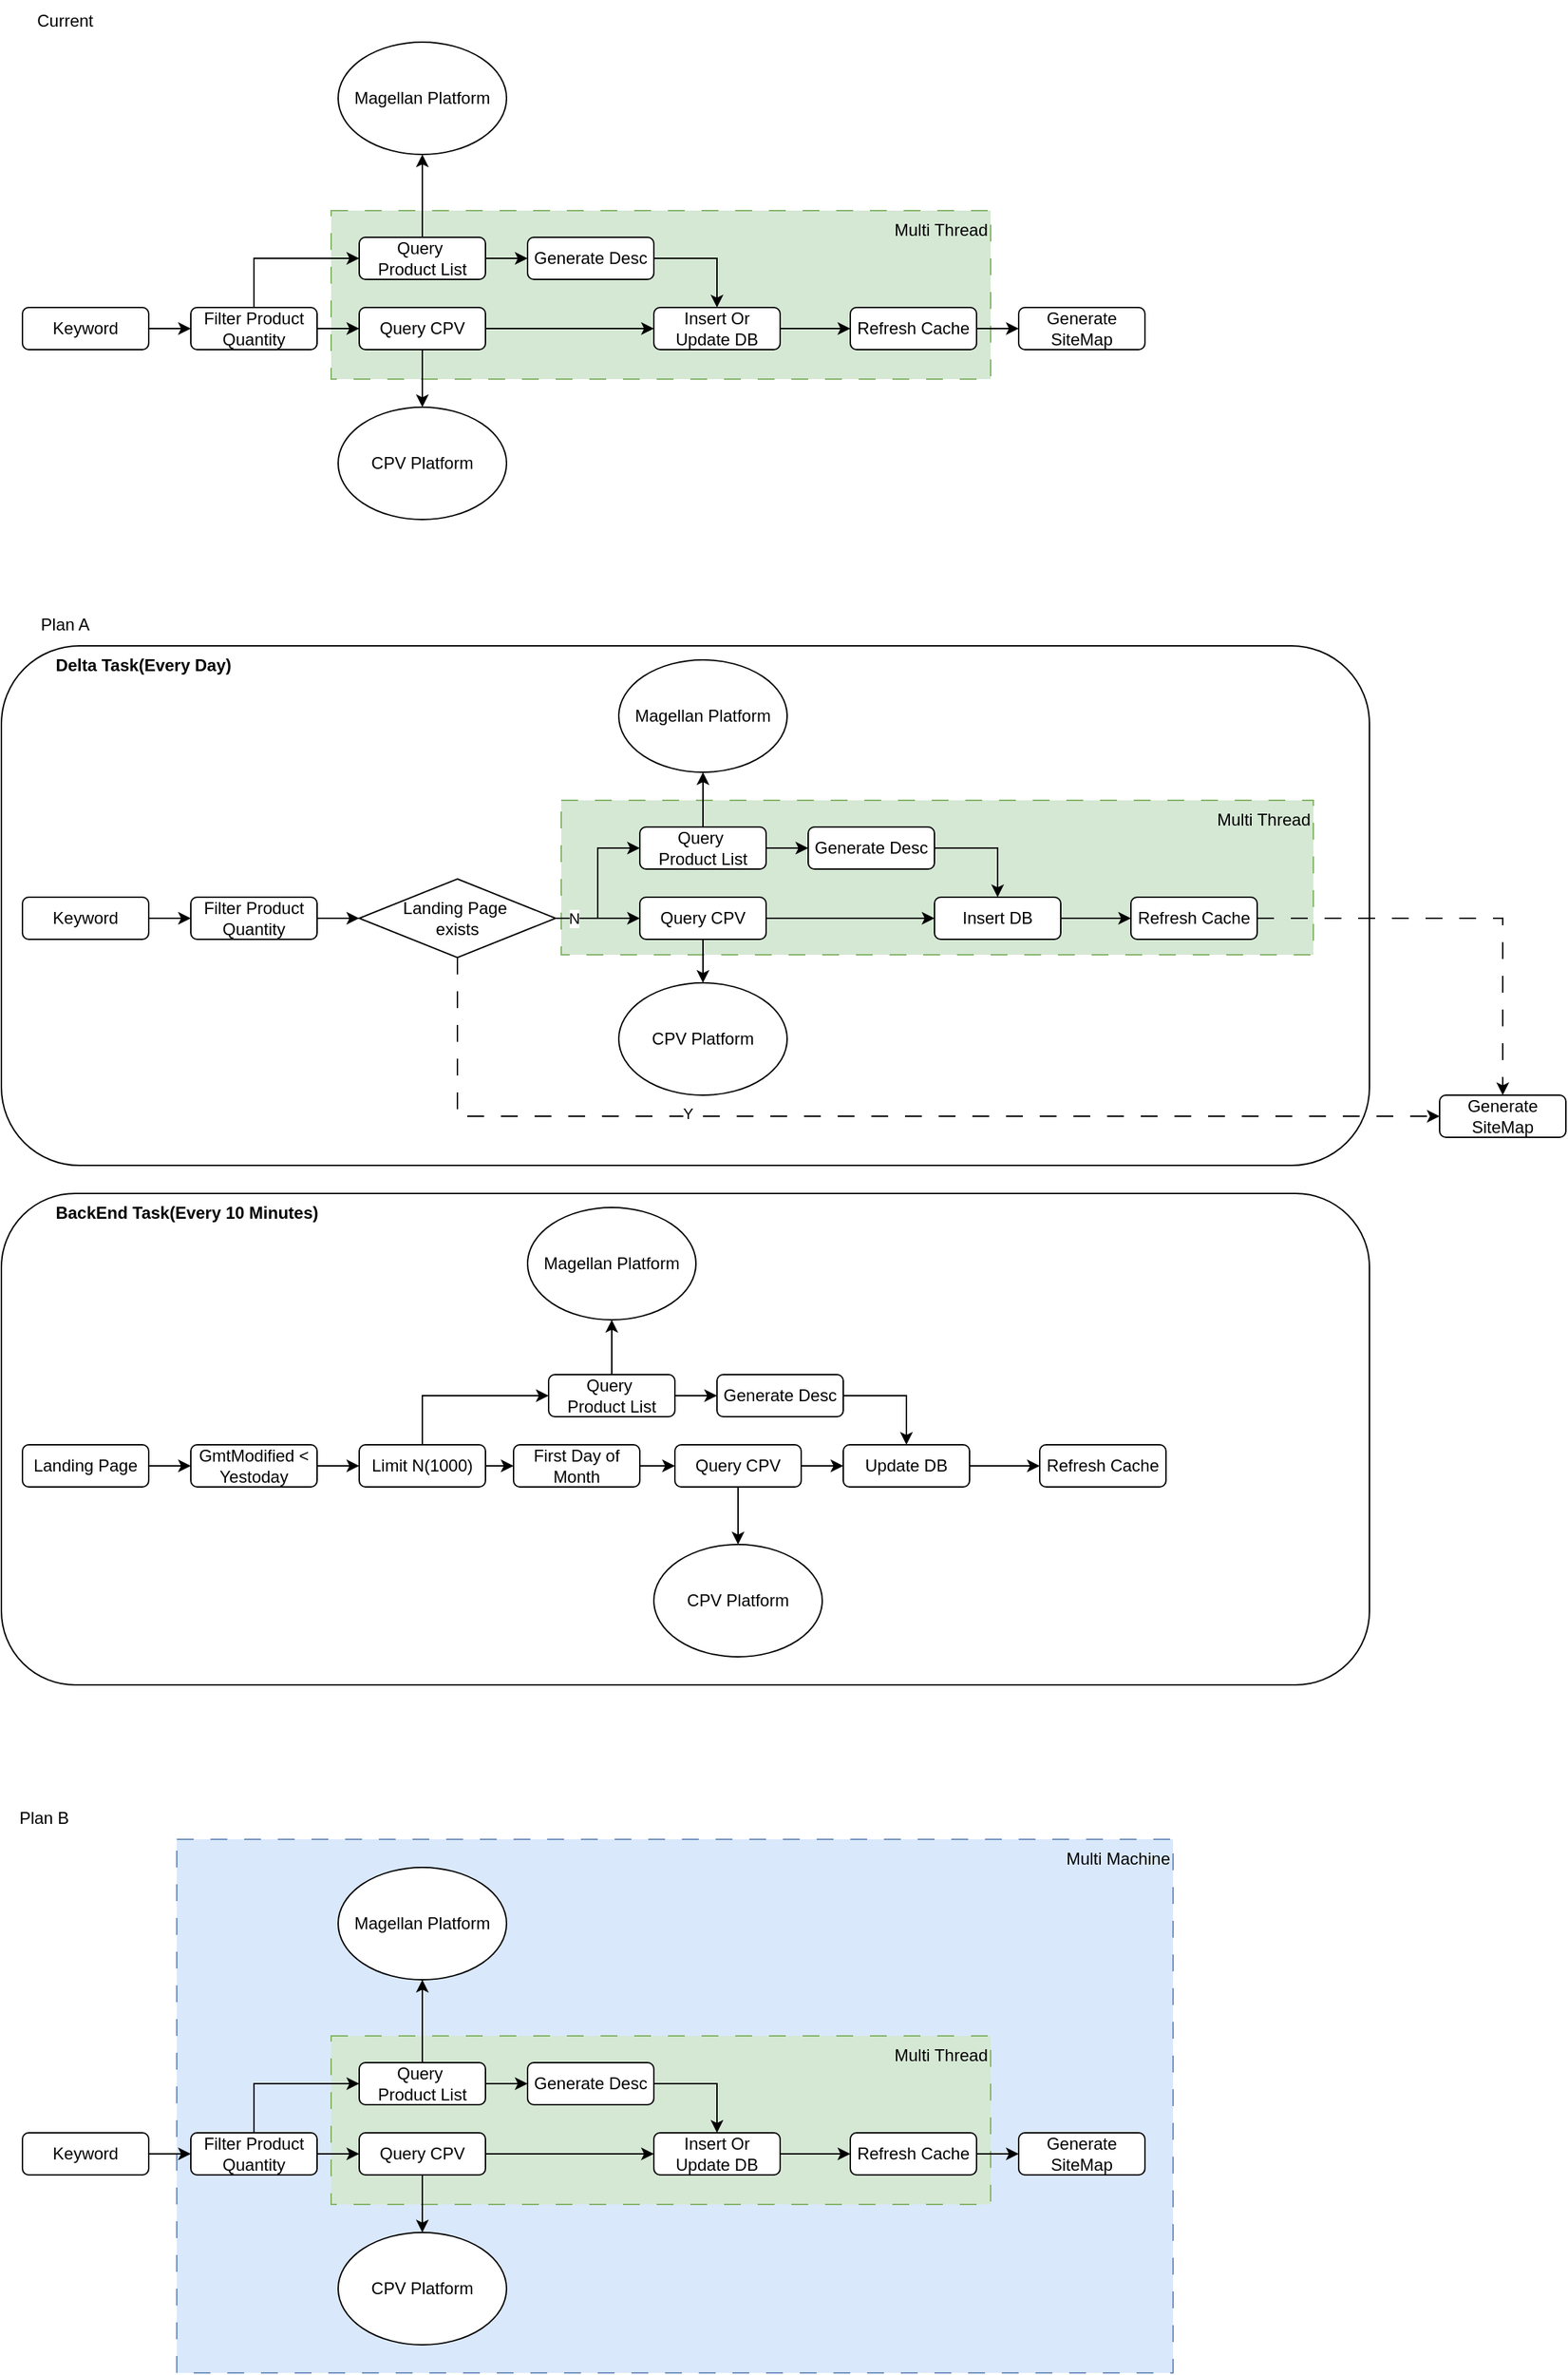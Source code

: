<mxfile version="24.4.14" type="github">
  <diagram name="第 1 页" id="h08WxK1OJK9P_dThIWVY">
    <mxGraphModel dx="1434" dy="673" grid="1" gridSize="10" guides="1" tooltips="1" connect="1" arrows="1" fold="1" page="1" pageScale="1" pageWidth="827" pageHeight="1169" math="0" shadow="0">
      <root>
        <mxCell id="0" />
        <mxCell id="1" parent="0" />
        <mxCell id="wpOWByaT0sS5YUf1Cxvb-101" value="Multi Machine" style="rounded=0;whiteSpace=wrap;html=1;fillColor=#dae8fc;strokeColor=#6c8ebf;dashed=1;dashPattern=12 12;align=right;verticalAlign=top;" parent="1" vertex="1">
          <mxGeometry x="140" y="1330" width="710" height="380" as="geometry" />
        </mxCell>
        <mxCell id="wpOWByaT0sS5YUf1Cxvb-43" value="&amp;nbsp; &amp;nbsp; &amp;nbsp; &amp;nbsp; &amp;nbsp; &amp;nbsp;&lt;b&gt;Delta Task(Every Day)&lt;/b&gt;" style="rounded=1;whiteSpace=wrap;html=1;align=left;verticalAlign=top;" parent="1" vertex="1">
          <mxGeometry x="15" y="480" width="975" height="370" as="geometry" />
        </mxCell>
        <mxCell id="wpOWByaT0sS5YUf1Cxvb-10" value="Multi Thread" style="rounded=0;whiteSpace=wrap;html=1;align=right;verticalAlign=top;fillColor=#d5e8d4;strokeColor=#82b366;dashed=1;dashPattern=12 12;" parent="1" vertex="1">
          <mxGeometry x="250" y="170" width="470" height="120" as="geometry" />
        </mxCell>
        <mxCell id="EFIGJ6aBogPd2Uy-ziXT-7" style="edgeStyle=orthogonalEdgeStyle;rounded=0;orthogonalLoop=1;jettySize=auto;html=1;exitX=1;exitY=0.5;exitDx=0;exitDy=0;entryX=0;entryY=0.5;entryDx=0;entryDy=0;" parent="1" source="EFIGJ6aBogPd2Uy-ziXT-8" target="EFIGJ6aBogPd2Uy-ziXT-13" edge="1">
          <mxGeometry relative="1" as="geometry" />
        </mxCell>
        <mxCell id="EFIGJ6aBogPd2Uy-ziXT-8" value="Keyword" style="rounded=1;whiteSpace=wrap;html=1;" parent="1" vertex="1">
          <mxGeometry x="30" y="239" width="90" height="30" as="geometry" />
        </mxCell>
        <mxCell id="EFIGJ6aBogPd2Uy-ziXT-10" style="edgeStyle=orthogonalEdgeStyle;rounded=0;orthogonalLoop=1;jettySize=auto;html=1;exitX=1;exitY=0.5;exitDx=0;exitDy=0;entryX=0;entryY=0.5;entryDx=0;entryDy=0;" parent="1" source="EFIGJ6aBogPd2Uy-ziXT-13" target="EFIGJ6aBogPd2Uy-ziXT-17" edge="1">
          <mxGeometry relative="1" as="geometry" />
        </mxCell>
        <mxCell id="wpOWByaT0sS5YUf1Cxvb-4" style="edgeStyle=orthogonalEdgeStyle;rounded=0;orthogonalLoop=1;jettySize=auto;html=1;exitX=0.5;exitY=0;exitDx=0;exitDy=0;entryX=0;entryY=0.5;entryDx=0;entryDy=0;" parent="1" source="EFIGJ6aBogPd2Uy-ziXT-13" target="wpOWByaT0sS5YUf1Cxvb-1" edge="1">
          <mxGeometry relative="1" as="geometry" />
        </mxCell>
        <mxCell id="EFIGJ6aBogPd2Uy-ziXT-13" value="Filter Product Quantity" style="rounded=1;whiteSpace=wrap;html=1;" parent="1" vertex="1">
          <mxGeometry x="150" y="239" width="90" height="30" as="geometry" />
        </mxCell>
        <mxCell id="EFIGJ6aBogPd2Uy-ziXT-16" style="edgeStyle=orthogonalEdgeStyle;rounded=0;orthogonalLoop=1;jettySize=auto;html=1;exitX=1;exitY=0.5;exitDx=0;exitDy=0;entryX=0;entryY=0.5;entryDx=0;entryDy=0;" parent="1" source="EFIGJ6aBogPd2Uy-ziXT-17" target="EFIGJ6aBogPd2Uy-ziXT-21" edge="1">
          <mxGeometry relative="1" as="geometry" />
        </mxCell>
        <mxCell id="wpOWByaT0sS5YUf1Cxvb-7" style="edgeStyle=orthogonalEdgeStyle;rounded=0;orthogonalLoop=1;jettySize=auto;html=1;exitX=0.5;exitY=1;exitDx=0;exitDy=0;entryX=0.5;entryY=0;entryDx=0;entryDy=0;" parent="1" source="EFIGJ6aBogPd2Uy-ziXT-17" target="wpOWByaT0sS5YUf1Cxvb-3" edge="1">
          <mxGeometry relative="1" as="geometry" />
        </mxCell>
        <mxCell id="EFIGJ6aBogPd2Uy-ziXT-17" value="Query CPV" style="rounded=1;whiteSpace=wrap;html=1;" parent="1" vertex="1">
          <mxGeometry x="270" y="239" width="90" height="30" as="geometry" />
        </mxCell>
        <mxCell id="EFIGJ6aBogPd2Uy-ziXT-18" style="edgeStyle=orthogonalEdgeStyle;rounded=0;orthogonalLoop=1;jettySize=auto;html=1;exitX=1;exitY=0.5;exitDx=0;exitDy=0;entryX=0.5;entryY=0;entryDx=0;entryDy=0;" parent="1" source="EFIGJ6aBogPd2Uy-ziXT-19" target="EFIGJ6aBogPd2Uy-ziXT-21" edge="1">
          <mxGeometry relative="1" as="geometry" />
        </mxCell>
        <mxCell id="EFIGJ6aBogPd2Uy-ziXT-19" value="Generate Desc" style="rounded=1;whiteSpace=wrap;html=1;" parent="1" vertex="1">
          <mxGeometry x="390" y="189" width="90" height="30" as="geometry" />
        </mxCell>
        <mxCell id="EFIGJ6aBogPd2Uy-ziXT-20" style="edgeStyle=orthogonalEdgeStyle;rounded=0;orthogonalLoop=1;jettySize=auto;html=1;exitX=1;exitY=0.5;exitDx=0;exitDy=0;entryX=0;entryY=0.5;entryDx=0;entryDy=0;" parent="1" source="EFIGJ6aBogPd2Uy-ziXT-21" target="EFIGJ6aBogPd2Uy-ziXT-22" edge="1">
          <mxGeometry relative="1" as="geometry" />
        </mxCell>
        <mxCell id="EFIGJ6aBogPd2Uy-ziXT-21" value="Insert Or Update DB" style="rounded=1;whiteSpace=wrap;html=1;" parent="1" vertex="1">
          <mxGeometry x="480" y="239" width="90" height="30" as="geometry" />
        </mxCell>
        <mxCell id="wpOWByaT0sS5YUf1Cxvb-78" style="edgeStyle=orthogonalEdgeStyle;rounded=0;orthogonalLoop=1;jettySize=auto;html=1;exitX=1;exitY=0.5;exitDx=0;exitDy=0;entryX=0;entryY=0.5;entryDx=0;entryDy=0;" parent="1" source="EFIGJ6aBogPd2Uy-ziXT-22" target="wpOWByaT0sS5YUf1Cxvb-77" edge="1">
          <mxGeometry relative="1" as="geometry" />
        </mxCell>
        <mxCell id="EFIGJ6aBogPd2Uy-ziXT-22" value="Refresh Cache" style="rounded=1;whiteSpace=wrap;html=1;" parent="1" vertex="1">
          <mxGeometry x="620" y="239" width="90" height="30" as="geometry" />
        </mxCell>
        <mxCell id="wpOWByaT0sS5YUf1Cxvb-5" style="edgeStyle=orthogonalEdgeStyle;rounded=0;orthogonalLoop=1;jettySize=auto;html=1;exitX=1;exitY=0.5;exitDx=0;exitDy=0;entryX=0;entryY=0.5;entryDx=0;entryDy=0;" parent="1" source="wpOWByaT0sS5YUf1Cxvb-1" target="EFIGJ6aBogPd2Uy-ziXT-19" edge="1">
          <mxGeometry relative="1" as="geometry" />
        </mxCell>
        <mxCell id="wpOWByaT0sS5YUf1Cxvb-6" style="edgeStyle=orthogonalEdgeStyle;rounded=0;orthogonalLoop=1;jettySize=auto;html=1;exitX=0.5;exitY=0;exitDx=0;exitDy=0;entryX=0.5;entryY=1;entryDx=0;entryDy=0;" parent="1" source="wpOWByaT0sS5YUf1Cxvb-1" target="wpOWByaT0sS5YUf1Cxvb-2" edge="1">
          <mxGeometry relative="1" as="geometry" />
        </mxCell>
        <mxCell id="wpOWByaT0sS5YUf1Cxvb-1" value="Query&amp;nbsp;&lt;div&gt;Product List&lt;/div&gt;" style="rounded=1;whiteSpace=wrap;html=1;" parent="1" vertex="1">
          <mxGeometry x="270" y="189" width="90" height="30" as="geometry" />
        </mxCell>
        <mxCell id="wpOWByaT0sS5YUf1Cxvb-2" value="Magellan Platform" style="ellipse;whiteSpace=wrap;html=1;" parent="1" vertex="1">
          <mxGeometry x="255" y="50" width="120" height="80" as="geometry" />
        </mxCell>
        <mxCell id="wpOWByaT0sS5YUf1Cxvb-3" value="CPV Platform" style="ellipse;whiteSpace=wrap;html=1;" parent="1" vertex="1">
          <mxGeometry x="255" y="310" width="120" height="80" as="geometry" />
        </mxCell>
        <mxCell id="wpOWByaT0sS5YUf1Cxvb-11" value="Multi Thread" style="rounded=0;whiteSpace=wrap;html=1;align=right;verticalAlign=top;fillColor=#d5e8d4;strokeColor=#82b366;dashed=1;dashPattern=12 12;" parent="1" vertex="1">
          <mxGeometry x="414" y="590" width="536" height="110" as="geometry" />
        </mxCell>
        <mxCell id="wpOWByaT0sS5YUf1Cxvb-12" style="edgeStyle=orthogonalEdgeStyle;rounded=0;orthogonalLoop=1;jettySize=auto;html=1;exitX=1;exitY=0.5;exitDx=0;exitDy=0;entryX=0;entryY=0.5;entryDx=0;entryDy=0;" parent="1" source="wpOWByaT0sS5YUf1Cxvb-13" target="wpOWByaT0sS5YUf1Cxvb-16" edge="1">
          <mxGeometry relative="1" as="geometry" />
        </mxCell>
        <mxCell id="wpOWByaT0sS5YUf1Cxvb-13" value="Keyword" style="rounded=1;whiteSpace=wrap;html=1;" parent="1" vertex="1">
          <mxGeometry x="30" y="659" width="90" height="30" as="geometry" />
        </mxCell>
        <mxCell id="wpOWByaT0sS5YUf1Cxvb-33" style="edgeStyle=orthogonalEdgeStyle;rounded=0;orthogonalLoop=1;jettySize=auto;html=1;exitX=1;exitY=0.5;exitDx=0;exitDy=0;entryX=0;entryY=0.5;entryDx=0;entryDy=0;" parent="1" source="wpOWByaT0sS5YUf1Cxvb-16" target="wpOWByaT0sS5YUf1Cxvb-32" edge="1">
          <mxGeometry relative="1" as="geometry" />
        </mxCell>
        <mxCell id="wpOWByaT0sS5YUf1Cxvb-16" value="Filter Product Quantity" style="rounded=1;whiteSpace=wrap;html=1;" parent="1" vertex="1">
          <mxGeometry x="150" y="659" width="90" height="30" as="geometry" />
        </mxCell>
        <mxCell id="wpOWByaT0sS5YUf1Cxvb-17" style="edgeStyle=orthogonalEdgeStyle;rounded=0;orthogonalLoop=1;jettySize=auto;html=1;exitX=1;exitY=0.5;exitDx=0;exitDy=0;entryX=0;entryY=0.5;entryDx=0;entryDy=0;" parent="1" source="wpOWByaT0sS5YUf1Cxvb-19" target="wpOWByaT0sS5YUf1Cxvb-23" edge="1">
          <mxGeometry relative="1" as="geometry" />
        </mxCell>
        <mxCell id="wpOWByaT0sS5YUf1Cxvb-41" style="edgeStyle=orthogonalEdgeStyle;rounded=0;orthogonalLoop=1;jettySize=auto;html=1;exitX=0.5;exitY=1;exitDx=0;exitDy=0;entryX=0.5;entryY=0;entryDx=0;entryDy=0;" parent="1" source="wpOWByaT0sS5YUf1Cxvb-19" target="wpOWByaT0sS5YUf1Cxvb-29" edge="1">
          <mxGeometry relative="1" as="geometry" />
        </mxCell>
        <mxCell id="wpOWByaT0sS5YUf1Cxvb-19" value="Query CPV" style="rounded=1;whiteSpace=wrap;html=1;" parent="1" vertex="1">
          <mxGeometry x="470" y="659" width="90" height="30" as="geometry" />
        </mxCell>
        <mxCell id="wpOWByaT0sS5YUf1Cxvb-20" style="edgeStyle=orthogonalEdgeStyle;rounded=0;orthogonalLoop=1;jettySize=auto;html=1;exitX=1;exitY=0.5;exitDx=0;exitDy=0;entryX=0.5;entryY=0;entryDx=0;entryDy=0;" parent="1" source="wpOWByaT0sS5YUf1Cxvb-21" target="wpOWByaT0sS5YUf1Cxvb-23" edge="1">
          <mxGeometry relative="1" as="geometry" />
        </mxCell>
        <mxCell id="wpOWByaT0sS5YUf1Cxvb-21" value="Generate Desc" style="rounded=1;whiteSpace=wrap;html=1;" parent="1" vertex="1">
          <mxGeometry x="590" y="609" width="90" height="30" as="geometry" />
        </mxCell>
        <mxCell id="wpOWByaT0sS5YUf1Cxvb-22" style="edgeStyle=orthogonalEdgeStyle;rounded=0;orthogonalLoop=1;jettySize=auto;html=1;exitX=1;exitY=0.5;exitDx=0;exitDy=0;entryX=0;entryY=0.5;entryDx=0;entryDy=0;" parent="1" source="wpOWByaT0sS5YUf1Cxvb-23" target="wpOWByaT0sS5YUf1Cxvb-24" edge="1">
          <mxGeometry relative="1" as="geometry" />
        </mxCell>
        <mxCell id="wpOWByaT0sS5YUf1Cxvb-23" value="Insert DB" style="rounded=1;whiteSpace=wrap;html=1;" parent="1" vertex="1">
          <mxGeometry x="680" y="659" width="90" height="30" as="geometry" />
        </mxCell>
        <mxCell id="rWTe-UbAtPyR_N0cMhuv-1" style="edgeStyle=orthogonalEdgeStyle;rounded=0;orthogonalLoop=1;jettySize=auto;html=1;exitX=1;exitY=0.5;exitDx=0;exitDy=0;entryX=0.5;entryY=0;entryDx=0;entryDy=0;dashed=1;dashPattern=12 12;" edge="1" parent="1" source="wpOWByaT0sS5YUf1Cxvb-24" target="wpOWByaT0sS5YUf1Cxvb-74">
          <mxGeometry relative="1" as="geometry" />
        </mxCell>
        <mxCell id="wpOWByaT0sS5YUf1Cxvb-24" value="Refresh Cache" style="rounded=1;whiteSpace=wrap;html=1;" parent="1" vertex="1">
          <mxGeometry x="820" y="659" width="90" height="30" as="geometry" />
        </mxCell>
        <mxCell id="wpOWByaT0sS5YUf1Cxvb-25" style="edgeStyle=orthogonalEdgeStyle;rounded=0;orthogonalLoop=1;jettySize=auto;html=1;exitX=1;exitY=0.5;exitDx=0;exitDy=0;entryX=0;entryY=0.5;entryDx=0;entryDy=0;" parent="1" source="wpOWByaT0sS5YUf1Cxvb-27" target="wpOWByaT0sS5YUf1Cxvb-21" edge="1">
          <mxGeometry relative="1" as="geometry" />
        </mxCell>
        <mxCell id="wpOWByaT0sS5YUf1Cxvb-40" style="edgeStyle=orthogonalEdgeStyle;rounded=0;orthogonalLoop=1;jettySize=auto;html=1;exitX=0.5;exitY=0;exitDx=0;exitDy=0;entryX=0.5;entryY=1;entryDx=0;entryDy=0;" parent="1" source="wpOWByaT0sS5YUf1Cxvb-27" target="wpOWByaT0sS5YUf1Cxvb-28" edge="1">
          <mxGeometry relative="1" as="geometry" />
        </mxCell>
        <mxCell id="wpOWByaT0sS5YUf1Cxvb-27" value="Query&amp;nbsp;&lt;div&gt;Product List&lt;/div&gt;" style="rounded=1;whiteSpace=wrap;html=1;" parent="1" vertex="1">
          <mxGeometry x="470" y="609" width="90" height="30" as="geometry" />
        </mxCell>
        <mxCell id="wpOWByaT0sS5YUf1Cxvb-28" value="Magellan Platform" style="ellipse;whiteSpace=wrap;html=1;" parent="1" vertex="1">
          <mxGeometry x="455" y="490" width="120" height="80" as="geometry" />
        </mxCell>
        <mxCell id="wpOWByaT0sS5YUf1Cxvb-29" value="CPV Platform" style="ellipse;whiteSpace=wrap;html=1;" parent="1" vertex="1">
          <mxGeometry x="455" y="720" width="120" height="80" as="geometry" />
        </mxCell>
        <mxCell id="wpOWByaT0sS5YUf1Cxvb-30" value="Plan A" style="text;html=1;align=center;verticalAlign=middle;resizable=0;points=[];autosize=1;strokeColor=none;fillColor=none;" parent="1" vertex="1">
          <mxGeometry x="30" y="450" width="60" height="30" as="geometry" />
        </mxCell>
        <mxCell id="wpOWByaT0sS5YUf1Cxvb-34" style="edgeStyle=orthogonalEdgeStyle;rounded=0;orthogonalLoop=1;jettySize=auto;html=1;exitX=1;exitY=0.5;exitDx=0;exitDy=0;entryX=0;entryY=0.5;entryDx=0;entryDy=0;" parent="1" source="wpOWByaT0sS5YUf1Cxvb-32" target="wpOWByaT0sS5YUf1Cxvb-19" edge="1">
          <mxGeometry relative="1" as="geometry" />
        </mxCell>
        <mxCell id="wpOWByaT0sS5YUf1Cxvb-35" style="edgeStyle=orthogonalEdgeStyle;rounded=0;orthogonalLoop=1;jettySize=auto;html=1;exitX=1;exitY=0.5;exitDx=0;exitDy=0;entryX=0;entryY=0.5;entryDx=0;entryDy=0;" parent="1" source="wpOWByaT0sS5YUf1Cxvb-32" target="wpOWByaT0sS5YUf1Cxvb-27" edge="1">
          <mxGeometry relative="1" as="geometry" />
        </mxCell>
        <mxCell id="wpOWByaT0sS5YUf1Cxvb-39" value="N" style="edgeLabel;html=1;align=center;verticalAlign=middle;resizable=0;points=[];" parent="wpOWByaT0sS5YUf1Cxvb-35" vertex="1" connectable="0">
          <mxGeometry x="-0.773" y="1" relative="1" as="geometry">
            <mxPoint y="1" as="offset" />
          </mxGeometry>
        </mxCell>
        <mxCell id="wpOWByaT0sS5YUf1Cxvb-76" style="edgeStyle=orthogonalEdgeStyle;rounded=0;orthogonalLoop=1;jettySize=auto;html=1;exitX=0.5;exitY=1;exitDx=0;exitDy=0;entryX=0;entryY=0.5;entryDx=0;entryDy=0;dashed=1;dashPattern=12 12;" parent="1" source="wpOWByaT0sS5YUf1Cxvb-32" target="wpOWByaT0sS5YUf1Cxvb-74" edge="1">
          <mxGeometry relative="1" as="geometry" />
        </mxCell>
        <mxCell id="wpOWByaT0sS5YUf1Cxvb-106" value="Y" style="edgeLabel;html=1;align=center;verticalAlign=middle;resizable=0;points=[];" parent="wpOWByaT0sS5YUf1Cxvb-76" vertex="1" connectable="0">
          <mxGeometry x="-0.319" y="2" relative="1" as="geometry">
            <mxPoint as="offset" />
          </mxGeometry>
        </mxCell>
        <mxCell id="wpOWByaT0sS5YUf1Cxvb-32" value="Landing Page&amp;nbsp;&lt;div&gt;exists&lt;/div&gt;" style="rhombus;whiteSpace=wrap;html=1;" parent="1" vertex="1">
          <mxGeometry x="270" y="646" width="140" height="56" as="geometry" />
        </mxCell>
        <mxCell id="wpOWByaT0sS5YUf1Cxvb-42" value="Current" style="text;html=1;align=center;verticalAlign=middle;resizable=0;points=[];autosize=1;strokeColor=none;fillColor=none;" parent="1" vertex="1">
          <mxGeometry x="30" y="20" width="60" height="30" as="geometry" />
        </mxCell>
        <mxCell id="wpOWByaT0sS5YUf1Cxvb-44" value="&amp;nbsp; &amp;nbsp; &amp;nbsp; &amp;nbsp; &amp;nbsp; &amp;nbsp;&lt;b&gt;BackEnd Task(Every 10 Minutes)&lt;/b&gt;" style="rounded=1;whiteSpace=wrap;html=1;align=left;verticalAlign=top;" parent="1" vertex="1">
          <mxGeometry x="15" y="870" width="975" height="350" as="geometry" />
        </mxCell>
        <mxCell id="wpOWByaT0sS5YUf1Cxvb-46" style="edgeStyle=orthogonalEdgeStyle;rounded=0;orthogonalLoop=1;jettySize=auto;html=1;exitX=1;exitY=0.5;exitDx=0;exitDy=0;entryX=0;entryY=0.5;entryDx=0;entryDy=0;" parent="1" source="wpOWByaT0sS5YUf1Cxvb-47" edge="1">
          <mxGeometry relative="1" as="geometry">
            <mxPoint x="150" y="1064" as="targetPoint" />
          </mxGeometry>
        </mxCell>
        <mxCell id="wpOWByaT0sS5YUf1Cxvb-47" value="Landing Page" style="rounded=1;whiteSpace=wrap;html=1;" parent="1" vertex="1">
          <mxGeometry x="30" y="1049" width="90" height="30" as="geometry" />
        </mxCell>
        <mxCell id="wpOWByaT0sS5YUf1Cxvb-50" style="edgeStyle=orthogonalEdgeStyle;rounded=0;orthogonalLoop=1;jettySize=auto;html=1;exitX=1;exitY=0.5;exitDx=0;exitDy=0;entryX=0;entryY=0.5;entryDx=0;entryDy=0;" parent="1" source="wpOWByaT0sS5YUf1Cxvb-52" target="wpOWByaT0sS5YUf1Cxvb-56" edge="1">
          <mxGeometry relative="1" as="geometry" />
        </mxCell>
        <mxCell id="wpOWByaT0sS5YUf1Cxvb-51" style="edgeStyle=orthogonalEdgeStyle;rounded=0;orthogonalLoop=1;jettySize=auto;html=1;exitX=0.5;exitY=1;exitDx=0;exitDy=0;entryX=0.5;entryY=0;entryDx=0;entryDy=0;" parent="1" source="wpOWByaT0sS5YUf1Cxvb-52" target="wpOWByaT0sS5YUf1Cxvb-62" edge="1">
          <mxGeometry relative="1" as="geometry" />
        </mxCell>
        <mxCell id="wpOWByaT0sS5YUf1Cxvb-52" value="Query CPV" style="rounded=1;whiteSpace=wrap;html=1;" parent="1" vertex="1">
          <mxGeometry x="495" y="1049" width="90" height="30" as="geometry" />
        </mxCell>
        <mxCell id="wpOWByaT0sS5YUf1Cxvb-53" style="edgeStyle=orthogonalEdgeStyle;rounded=0;orthogonalLoop=1;jettySize=auto;html=1;exitX=1;exitY=0.5;exitDx=0;exitDy=0;entryX=0.5;entryY=0;entryDx=0;entryDy=0;" parent="1" source="wpOWByaT0sS5YUf1Cxvb-54" target="wpOWByaT0sS5YUf1Cxvb-56" edge="1">
          <mxGeometry relative="1" as="geometry" />
        </mxCell>
        <mxCell id="wpOWByaT0sS5YUf1Cxvb-54" value="Generate Desc" style="rounded=1;whiteSpace=wrap;html=1;" parent="1" vertex="1">
          <mxGeometry x="525" y="999" width="90" height="30" as="geometry" />
        </mxCell>
        <mxCell id="wpOWByaT0sS5YUf1Cxvb-55" style="edgeStyle=orthogonalEdgeStyle;rounded=0;orthogonalLoop=1;jettySize=auto;html=1;exitX=1;exitY=0.5;exitDx=0;exitDy=0;entryX=0;entryY=0.5;entryDx=0;entryDy=0;" parent="1" source="wpOWByaT0sS5YUf1Cxvb-56" target="wpOWByaT0sS5YUf1Cxvb-57" edge="1">
          <mxGeometry relative="1" as="geometry" />
        </mxCell>
        <mxCell id="wpOWByaT0sS5YUf1Cxvb-56" value="Update DB" style="rounded=1;whiteSpace=wrap;html=1;" parent="1" vertex="1">
          <mxGeometry x="615" y="1049" width="90" height="30" as="geometry" />
        </mxCell>
        <mxCell id="wpOWByaT0sS5YUf1Cxvb-57" value="Refresh Cache" style="rounded=1;whiteSpace=wrap;html=1;" parent="1" vertex="1">
          <mxGeometry x="755" y="1049" width="90" height="30" as="geometry" />
        </mxCell>
        <mxCell id="wpOWByaT0sS5YUf1Cxvb-58" style="edgeStyle=orthogonalEdgeStyle;rounded=0;orthogonalLoop=1;jettySize=auto;html=1;exitX=1;exitY=0.5;exitDx=0;exitDy=0;entryX=0;entryY=0.5;entryDx=0;entryDy=0;" parent="1" source="wpOWByaT0sS5YUf1Cxvb-60" target="wpOWByaT0sS5YUf1Cxvb-54" edge="1">
          <mxGeometry relative="1" as="geometry" />
        </mxCell>
        <mxCell id="wpOWByaT0sS5YUf1Cxvb-59" style="edgeStyle=orthogonalEdgeStyle;rounded=0;orthogonalLoop=1;jettySize=auto;html=1;exitX=0.5;exitY=0;exitDx=0;exitDy=0;entryX=0.5;entryY=1;entryDx=0;entryDy=0;" parent="1" source="wpOWByaT0sS5YUf1Cxvb-60" target="wpOWByaT0sS5YUf1Cxvb-61" edge="1">
          <mxGeometry relative="1" as="geometry" />
        </mxCell>
        <mxCell id="wpOWByaT0sS5YUf1Cxvb-60" value="Query&amp;nbsp;&lt;div&gt;Product List&lt;/div&gt;" style="rounded=1;whiteSpace=wrap;html=1;" parent="1" vertex="1">
          <mxGeometry x="405" y="999" width="90" height="30" as="geometry" />
        </mxCell>
        <mxCell id="wpOWByaT0sS5YUf1Cxvb-61" value="Magellan Platform" style="ellipse;whiteSpace=wrap;html=1;" parent="1" vertex="1">
          <mxGeometry x="390" y="880" width="120" height="80" as="geometry" />
        </mxCell>
        <mxCell id="wpOWByaT0sS5YUf1Cxvb-62" value="CPV Platform" style="ellipse;whiteSpace=wrap;html=1;" parent="1" vertex="1">
          <mxGeometry x="480" y="1120" width="120" height="80" as="geometry" />
        </mxCell>
        <mxCell id="wpOWByaT0sS5YUf1Cxvb-64" style="edgeStyle=orthogonalEdgeStyle;rounded=0;orthogonalLoop=1;jettySize=auto;html=1;exitX=0.5;exitY=0;exitDx=0;exitDy=0;entryX=0;entryY=0.5;entryDx=0;entryDy=0;" parent="1" source="wpOWByaT0sS5YUf1Cxvb-71" target="wpOWByaT0sS5YUf1Cxvb-60" edge="1">
          <mxGeometry relative="1" as="geometry">
            <mxPoint x="410" y="1064" as="sourcePoint" />
          </mxGeometry>
        </mxCell>
        <mxCell id="wpOWByaT0sS5YUf1Cxvb-72" style="edgeStyle=orthogonalEdgeStyle;rounded=0;orthogonalLoop=1;jettySize=auto;html=1;exitX=1;exitY=0.5;exitDx=0;exitDy=0;entryX=0;entryY=0.5;entryDx=0;entryDy=0;" parent="1" source="wpOWByaT0sS5YUf1Cxvb-70" target="wpOWByaT0sS5YUf1Cxvb-71" edge="1">
          <mxGeometry relative="1" as="geometry" />
        </mxCell>
        <mxCell id="wpOWByaT0sS5YUf1Cxvb-70" value="GmtModified &amp;lt; Yestoday" style="rounded=1;whiteSpace=wrap;html=1;" parent="1" vertex="1">
          <mxGeometry x="150" y="1049" width="90" height="30" as="geometry" />
        </mxCell>
        <mxCell id="wpOWByaT0sS5YUf1Cxvb-103" style="edgeStyle=orthogonalEdgeStyle;rounded=0;orthogonalLoop=1;jettySize=auto;html=1;exitX=1;exitY=0.5;exitDx=0;exitDy=0;entryX=0;entryY=0.5;entryDx=0;entryDy=0;" parent="1" source="wpOWByaT0sS5YUf1Cxvb-71" target="wpOWByaT0sS5YUf1Cxvb-102" edge="1">
          <mxGeometry relative="1" as="geometry" />
        </mxCell>
        <mxCell id="wpOWByaT0sS5YUf1Cxvb-71" value="Limit N(1000)" style="rounded=1;whiteSpace=wrap;html=1;" parent="1" vertex="1">
          <mxGeometry x="270" y="1049" width="90" height="30" as="geometry" />
        </mxCell>
        <mxCell id="wpOWByaT0sS5YUf1Cxvb-74" value="Generate SiteMap" style="rounded=1;whiteSpace=wrap;html=1;" parent="1" vertex="1">
          <mxGeometry x="1040" y="800" width="90" height="30" as="geometry" />
        </mxCell>
        <mxCell id="wpOWByaT0sS5YUf1Cxvb-77" value="Generate SiteMap" style="rounded=1;whiteSpace=wrap;html=1;" parent="1" vertex="1">
          <mxGeometry x="740" y="239" width="90" height="30" as="geometry" />
        </mxCell>
        <mxCell id="wpOWByaT0sS5YUf1Cxvb-79" value="Plan B" style="text;html=1;align=center;verticalAlign=middle;resizable=0;points=[];autosize=1;strokeColor=none;fillColor=none;" parent="1" vertex="1">
          <mxGeometry x="15" y="1300" width="60" height="30" as="geometry" />
        </mxCell>
        <mxCell id="wpOWByaT0sS5YUf1Cxvb-80" value="Multi Thread" style="rounded=0;whiteSpace=wrap;html=1;align=right;verticalAlign=top;fillColor=#d5e8d4;strokeColor=#82b366;dashed=1;dashPattern=12 12;" parent="1" vertex="1">
          <mxGeometry x="250" y="1470" width="470" height="120" as="geometry" />
        </mxCell>
        <mxCell id="wpOWByaT0sS5YUf1Cxvb-81" style="edgeStyle=orthogonalEdgeStyle;rounded=0;orthogonalLoop=1;jettySize=auto;html=1;exitX=1;exitY=0.5;exitDx=0;exitDy=0;entryX=0;entryY=0.5;entryDx=0;entryDy=0;" parent="1" source="wpOWByaT0sS5YUf1Cxvb-82" target="wpOWByaT0sS5YUf1Cxvb-85" edge="1">
          <mxGeometry relative="1" as="geometry" />
        </mxCell>
        <mxCell id="wpOWByaT0sS5YUf1Cxvb-82" value="Keyword" style="rounded=1;whiteSpace=wrap;html=1;" parent="1" vertex="1">
          <mxGeometry x="30" y="1539" width="90" height="30" as="geometry" />
        </mxCell>
        <mxCell id="wpOWByaT0sS5YUf1Cxvb-83" style="edgeStyle=orthogonalEdgeStyle;rounded=0;orthogonalLoop=1;jettySize=auto;html=1;exitX=1;exitY=0.5;exitDx=0;exitDy=0;entryX=0;entryY=0.5;entryDx=0;entryDy=0;" parent="1" source="wpOWByaT0sS5YUf1Cxvb-85" target="wpOWByaT0sS5YUf1Cxvb-88" edge="1">
          <mxGeometry relative="1" as="geometry" />
        </mxCell>
        <mxCell id="wpOWByaT0sS5YUf1Cxvb-84" style="edgeStyle=orthogonalEdgeStyle;rounded=0;orthogonalLoop=1;jettySize=auto;html=1;exitX=0.5;exitY=0;exitDx=0;exitDy=0;entryX=0;entryY=0.5;entryDx=0;entryDy=0;" parent="1" source="wpOWByaT0sS5YUf1Cxvb-85" target="wpOWByaT0sS5YUf1Cxvb-97" edge="1">
          <mxGeometry relative="1" as="geometry" />
        </mxCell>
        <mxCell id="wpOWByaT0sS5YUf1Cxvb-85" value="Filter Product Quantity" style="rounded=1;whiteSpace=wrap;html=1;" parent="1" vertex="1">
          <mxGeometry x="150" y="1539" width="90" height="30" as="geometry" />
        </mxCell>
        <mxCell id="wpOWByaT0sS5YUf1Cxvb-86" style="edgeStyle=orthogonalEdgeStyle;rounded=0;orthogonalLoop=1;jettySize=auto;html=1;exitX=1;exitY=0.5;exitDx=0;exitDy=0;entryX=0;entryY=0.5;entryDx=0;entryDy=0;" parent="1" source="wpOWByaT0sS5YUf1Cxvb-88" target="wpOWByaT0sS5YUf1Cxvb-92" edge="1">
          <mxGeometry relative="1" as="geometry" />
        </mxCell>
        <mxCell id="wpOWByaT0sS5YUf1Cxvb-87" style="edgeStyle=orthogonalEdgeStyle;rounded=0;orthogonalLoop=1;jettySize=auto;html=1;exitX=0.5;exitY=1;exitDx=0;exitDy=0;entryX=0.5;entryY=0;entryDx=0;entryDy=0;" parent="1" source="wpOWByaT0sS5YUf1Cxvb-88" target="wpOWByaT0sS5YUf1Cxvb-99" edge="1">
          <mxGeometry relative="1" as="geometry" />
        </mxCell>
        <mxCell id="wpOWByaT0sS5YUf1Cxvb-88" value="Query CPV" style="rounded=1;whiteSpace=wrap;html=1;" parent="1" vertex="1">
          <mxGeometry x="270" y="1539" width="90" height="30" as="geometry" />
        </mxCell>
        <mxCell id="wpOWByaT0sS5YUf1Cxvb-89" style="edgeStyle=orthogonalEdgeStyle;rounded=0;orthogonalLoop=1;jettySize=auto;html=1;exitX=1;exitY=0.5;exitDx=0;exitDy=0;entryX=0.5;entryY=0;entryDx=0;entryDy=0;" parent="1" source="wpOWByaT0sS5YUf1Cxvb-90" target="wpOWByaT0sS5YUf1Cxvb-92" edge="1">
          <mxGeometry relative="1" as="geometry" />
        </mxCell>
        <mxCell id="wpOWByaT0sS5YUf1Cxvb-90" value="Generate Desc" style="rounded=1;whiteSpace=wrap;html=1;" parent="1" vertex="1">
          <mxGeometry x="390" y="1489" width="90" height="30" as="geometry" />
        </mxCell>
        <mxCell id="wpOWByaT0sS5YUf1Cxvb-91" style="edgeStyle=orthogonalEdgeStyle;rounded=0;orthogonalLoop=1;jettySize=auto;html=1;exitX=1;exitY=0.5;exitDx=0;exitDy=0;entryX=0;entryY=0.5;entryDx=0;entryDy=0;" parent="1" source="wpOWByaT0sS5YUf1Cxvb-92" target="wpOWByaT0sS5YUf1Cxvb-94" edge="1">
          <mxGeometry relative="1" as="geometry" />
        </mxCell>
        <mxCell id="wpOWByaT0sS5YUf1Cxvb-92" value="Insert Or Update DB" style="rounded=1;whiteSpace=wrap;html=1;" parent="1" vertex="1">
          <mxGeometry x="480" y="1539" width="90" height="30" as="geometry" />
        </mxCell>
        <mxCell id="wpOWByaT0sS5YUf1Cxvb-93" style="edgeStyle=orthogonalEdgeStyle;rounded=0;orthogonalLoop=1;jettySize=auto;html=1;exitX=1;exitY=0.5;exitDx=0;exitDy=0;entryX=0;entryY=0.5;entryDx=0;entryDy=0;" parent="1" source="wpOWByaT0sS5YUf1Cxvb-94" target="wpOWByaT0sS5YUf1Cxvb-100" edge="1">
          <mxGeometry relative="1" as="geometry" />
        </mxCell>
        <mxCell id="wpOWByaT0sS5YUf1Cxvb-94" value="Refresh Cache" style="rounded=1;whiteSpace=wrap;html=1;" parent="1" vertex="1">
          <mxGeometry x="620" y="1539" width="90" height="30" as="geometry" />
        </mxCell>
        <mxCell id="wpOWByaT0sS5YUf1Cxvb-95" style="edgeStyle=orthogonalEdgeStyle;rounded=0;orthogonalLoop=1;jettySize=auto;html=1;exitX=1;exitY=0.5;exitDx=0;exitDy=0;entryX=0;entryY=0.5;entryDx=0;entryDy=0;" parent="1" source="wpOWByaT0sS5YUf1Cxvb-97" target="wpOWByaT0sS5YUf1Cxvb-90" edge="1">
          <mxGeometry relative="1" as="geometry" />
        </mxCell>
        <mxCell id="wpOWByaT0sS5YUf1Cxvb-96" style="edgeStyle=orthogonalEdgeStyle;rounded=0;orthogonalLoop=1;jettySize=auto;html=1;exitX=0.5;exitY=0;exitDx=0;exitDy=0;entryX=0.5;entryY=1;entryDx=0;entryDy=0;" parent="1" source="wpOWByaT0sS5YUf1Cxvb-97" target="wpOWByaT0sS5YUf1Cxvb-98" edge="1">
          <mxGeometry relative="1" as="geometry" />
        </mxCell>
        <mxCell id="wpOWByaT0sS5YUf1Cxvb-97" value="Query&amp;nbsp;&lt;div&gt;Product List&lt;/div&gt;" style="rounded=1;whiteSpace=wrap;html=1;" parent="1" vertex="1">
          <mxGeometry x="270" y="1489" width="90" height="30" as="geometry" />
        </mxCell>
        <mxCell id="wpOWByaT0sS5YUf1Cxvb-98" value="Magellan Platform" style="ellipse;whiteSpace=wrap;html=1;" parent="1" vertex="1">
          <mxGeometry x="255" y="1350" width="120" height="80" as="geometry" />
        </mxCell>
        <mxCell id="wpOWByaT0sS5YUf1Cxvb-99" value="CPV Platform" style="ellipse;whiteSpace=wrap;html=1;" parent="1" vertex="1">
          <mxGeometry x="255" y="1610" width="120" height="80" as="geometry" />
        </mxCell>
        <mxCell id="wpOWByaT0sS5YUf1Cxvb-100" value="Generate SiteMap" style="rounded=1;whiteSpace=wrap;html=1;" parent="1" vertex="1">
          <mxGeometry x="740" y="1539" width="90" height="30" as="geometry" />
        </mxCell>
        <mxCell id="wpOWByaT0sS5YUf1Cxvb-104" style="edgeStyle=orthogonalEdgeStyle;rounded=0;orthogonalLoop=1;jettySize=auto;html=1;exitX=1;exitY=0.5;exitDx=0;exitDy=0;entryX=0;entryY=0.5;entryDx=0;entryDy=0;" parent="1" source="wpOWByaT0sS5YUf1Cxvb-102" target="wpOWByaT0sS5YUf1Cxvb-52" edge="1">
          <mxGeometry relative="1" as="geometry" />
        </mxCell>
        <mxCell id="wpOWByaT0sS5YUf1Cxvb-102" value="First Day of Month" style="rounded=1;whiteSpace=wrap;html=1;" parent="1" vertex="1">
          <mxGeometry x="380" y="1049" width="90" height="30" as="geometry" />
        </mxCell>
      </root>
    </mxGraphModel>
  </diagram>
</mxfile>

